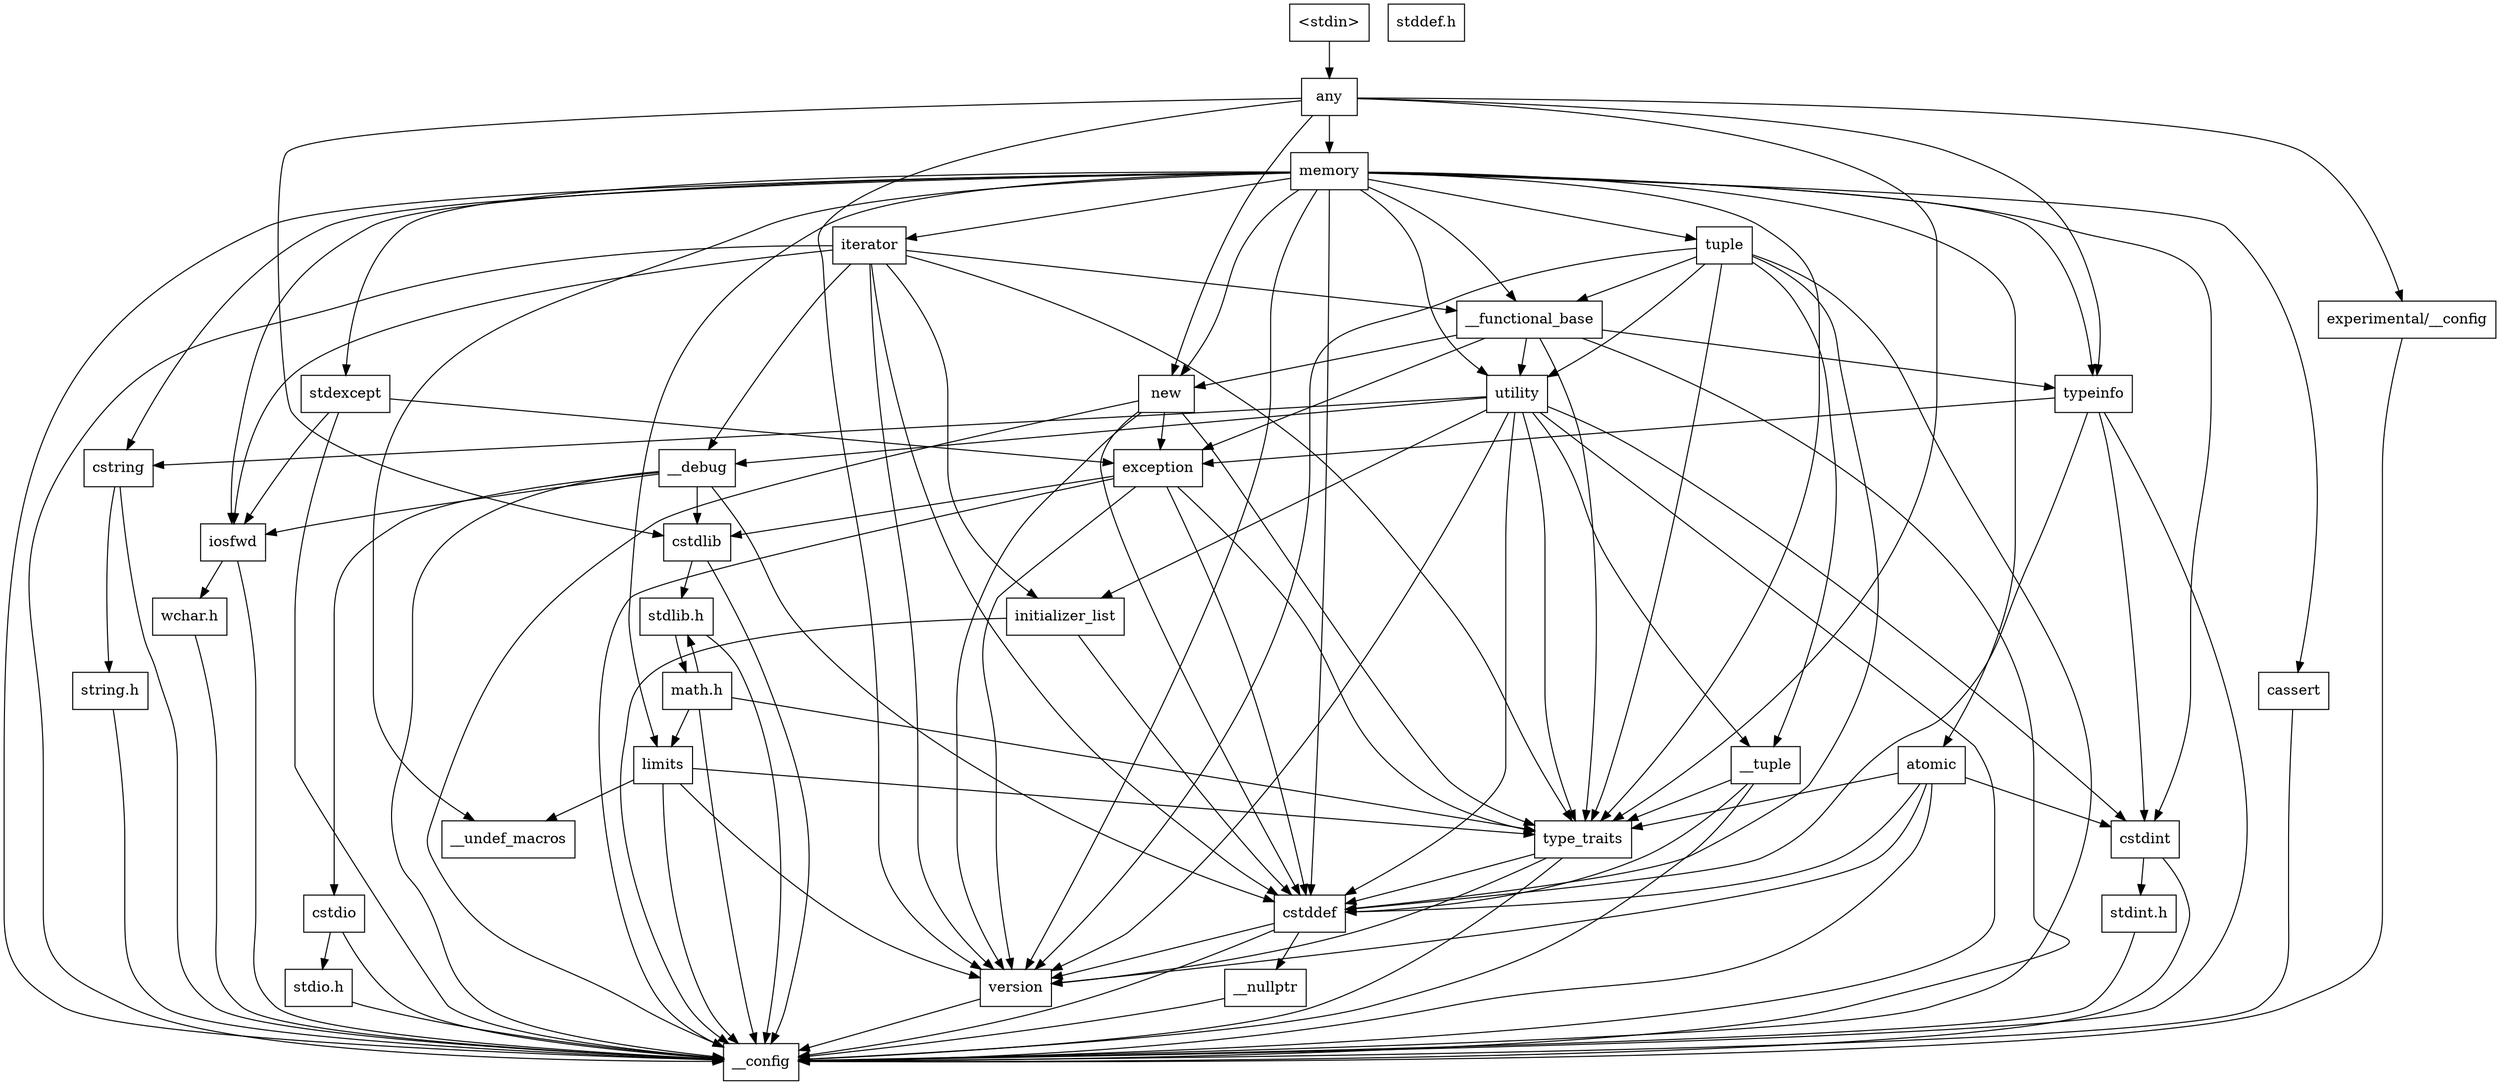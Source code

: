 digraph "dependencies" {
  header_0 [ shape="box", label="\<stdin\>" ];
  header_1 [ shape="box", label="any" ];
  header_104 [ shape="box", label="iterator" ];
  header_105 [ shape="box", label="__functional_base" ];
  header_106 [ shape="box", label="tuple" ];
  header_107 [ shape="box", label="stdexcept" ];
  header_108 [ shape="box", label="cassert" ];
  header_110 [ shape="box", label="atomic" ];
  header_12 [ shape="box", label="memory" ];
  header_13 [ shape="box", label="type_traits" ];
  header_14 [ shape="box", label="cstddef" ];
  header_15 [ shape="box", label="version" ];
  header_18 [ shape="box", label="__nullptr" ];
  header_19 [ shape="box", label="typeinfo" ];
  header_2 [ shape="box", label="experimental/__config" ];
  header_20 [ shape="box", label="exception" ];
  header_21 [ shape="box", label="cstdlib" ];
  header_22 [ shape="box", label="stdlib.h" ];
  header_25 [ shape="box", label="stddef.h" ];
  header_3 [ shape="box", label="__config" ];
  header_56 [ shape="box", label="math.h" ];
  header_68 [ shape="box", label="limits" ];
  header_69 [ shape="box", label="__undef_macros" ];
  header_70 [ shape="box", label="cstdint" ];
  header_71 [ shape="box", label="stdint.h" ];
  header_76 [ shape="box", label="new" ];
  header_77 [ shape="box", label="utility" ];
  header_78 [ shape="box", label="__tuple" ];
  header_79 [ shape="box", label="initializer_list" ];
  header_80 [ shape="box", label="cstring" ];
  header_81 [ shape="box", label="string.h" ];
  header_84 [ shape="box", label="__debug" ];
  header_85 [ shape="box", label="iosfwd" ];
  header_86 [ shape="box", label="wchar.h" ];
  header_94 [ shape="box", label="cstdio" ];
  header_95 [ shape="box", label="stdio.h" ];
  header_68 -> header_69;
  header_68 -> header_15;
  header_68 -> header_3;
  header_68 -> header_13;
  header_70 -> header_71;
  header_70 -> header_3;
  header_71 -> header_3;
  header_76 -> header_14;
  header_76 -> header_15;
  header_76 -> header_13;
  header_76 -> header_20;
  header_76 -> header_3;
  header_77 -> header_14;
  header_77 -> header_15;
  header_77 -> header_80;
  header_77 -> header_13;
  header_77 -> header_70;
  header_77 -> header_3;
  header_77 -> header_78;
  header_77 -> header_79;
  header_77 -> header_84;
  header_78 -> header_14;
  header_78 -> header_3;
  header_78 -> header_13;
  header_79 -> header_14;
  header_79 -> header_3;
  header_110 -> header_14;
  header_110 -> header_15;
  header_110 -> header_70;
  header_110 -> header_3;
  header_110 -> header_13;
  header_105 -> header_13;
  header_105 -> header_19;
  header_105 -> header_20;
  header_105 -> header_76;
  header_105 -> header_3;
  header_105 -> header_77;
  header_104 -> header_14;
  header_104 -> header_15;
  header_104 -> header_13;
  header_104 -> header_3;
  header_104 -> header_105;
  header_104 -> header_79;
  header_104 -> header_85;
  header_104 -> header_84;
  header_107 -> header_3;
  header_107 -> header_85;
  header_107 -> header_20;
  header_106 -> header_14;
  header_106 -> header_15;
  header_106 -> header_13;
  header_106 -> header_3;
  header_106 -> header_105;
  header_106 -> header_78;
  header_106 -> header_77;
  header_2 -> header_3;
  header_0 -> header_1;
  header_1 -> header_15;
  header_1 -> header_12;
  header_1 -> header_13;
  header_1 -> header_21;
  header_1 -> header_19;
  header_1 -> header_76;
  header_1 -> header_2;
  header_56 -> header_68;
  header_56 -> header_13;
  header_56 -> header_3;
  header_56 -> header_22;
  header_21 -> header_3;
  header_21 -> header_22;
  header_20 -> header_14;
  header_20 -> header_15;
  header_20 -> header_21;
  header_20 -> header_3;
  header_20 -> header_13;
  header_22 -> header_3;
  header_22 -> header_56;
  header_108 -> header_3;
  header_81 -> header_3;
  header_80 -> header_81;
  header_80 -> header_3;
  header_86 -> header_3;
  header_85 -> header_3;
  header_85 -> header_86;
  header_84 -> header_94;
  header_84 -> header_14;
  header_84 -> header_21;
  header_84 -> header_3;
  header_84 -> header_85;
  header_14 -> header_15;
  header_14 -> header_18;
  header_14 -> header_3;
  header_15 -> header_3;
  header_12 -> header_14;
  header_12 -> header_15;
  header_12 -> header_80;
  header_12 -> header_13;
  header_12 -> header_19;
  header_12 -> header_3;
  header_12 -> header_69;
  header_12 -> header_70;
  header_12 -> header_76;
  header_12 -> header_77;
  header_12 -> header_104;
  header_12 -> header_105;
  header_12 -> header_68;
  header_12 -> header_107;
  header_12 -> header_106;
  header_12 -> header_110;
  header_12 -> header_85;
  header_12 -> header_108;
  header_13 -> header_14;
  header_13 -> header_15;
  header_13 -> header_3;
  header_18 -> header_3;
  header_19 -> header_14;
  header_19 -> header_70;
  header_19 -> header_3;
  header_19 -> header_20;
  header_94 -> header_95;
  header_94 -> header_3;
  header_95 -> header_3;
}